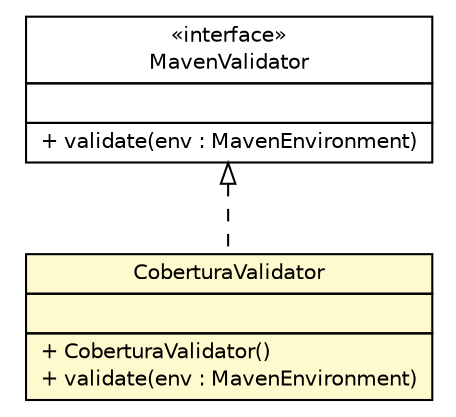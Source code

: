 #!/usr/local/bin/dot
#
# Class diagram 
# Generated by UMLGraph version 5.1 (http://www.umlgraph.org/)
#

digraph G {
	edge [fontname="Helvetica",fontsize=10,labelfontname="Helvetica",labelfontsize=10];
	node [fontname="Helvetica",fontsize=10,shape=plaintext];
	nodesep=0.25;
	ranksep=0.5;
	// com.qulice.maven.CoberturaValidator
	c30 [label=<<table title="com.qulice.maven.CoberturaValidator" border="0" cellborder="1" cellspacing="0" cellpadding="2" port="p" bgcolor="lemonChiffon" href="./CoberturaValidator.html">
		<tr><td><table border="0" cellspacing="0" cellpadding="1">
<tr><td align="center" balign="center"> CoberturaValidator </td></tr>
		</table></td></tr>
		<tr><td><table border="0" cellspacing="0" cellpadding="1">
<tr><td align="left" balign="left">  </td></tr>
		</table></td></tr>
		<tr><td><table border="0" cellspacing="0" cellpadding="1">
<tr><td align="left" balign="left"> + CoberturaValidator() </td></tr>
<tr><td align="left" balign="left"> + validate(env : MavenEnvironment) </td></tr>
		</table></td></tr>
		</table>>, fontname="Helvetica", fontcolor="black", fontsize=10.0];
	//com.qulice.maven.CoberturaValidator implements com.qulice.maven.MavenValidator
	c36:p -> c30:p [dir=back,arrowtail=empty,style=dashed];
	// com.qulice.maven.MavenValidator
	c36 [label=<<table title="com.qulice.maven.MavenValidator" border="0" cellborder="1" cellspacing="0" cellpadding="2" port="p" href="http://java.sun.com/j2se/1.4.2/docs/api/com/qulice/maven/MavenValidator.html">
		<tr><td><table border="0" cellspacing="0" cellpadding="1">
<tr><td align="center" balign="center"> &#171;interface&#187; </td></tr>
<tr><td align="center" balign="center"> MavenValidator </td></tr>
		</table></td></tr>
		<tr><td><table border="0" cellspacing="0" cellpadding="1">
<tr><td align="left" balign="left">  </td></tr>
		</table></td></tr>
		<tr><td><table border="0" cellspacing="0" cellpadding="1">
<tr><td align="left" balign="left"> + validate(env : MavenEnvironment) </td></tr>
		</table></td></tr>
		</table>>, fontname="Helvetica", fontcolor="black", fontsize=10.0];
}

